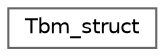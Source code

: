 digraph "Graphical Class Hierarchy"
{
 // LATEX_PDF_SIZE
  bgcolor="transparent";
  edge [fontname=Helvetica,fontsize=10,labelfontname=Helvetica,labelfontsize=10];
  node [fontname=Helvetica,fontsize=10,shape=box,height=0.2,width=0.4];
  rankdir="LR";
  Node0 [id="Node000000",label="Tbm_struct",height=0.2,width=0.4,color="grey40", fillcolor="white", style="filled",URL="$structTbm__struct.html",tooltip=" "];
}

